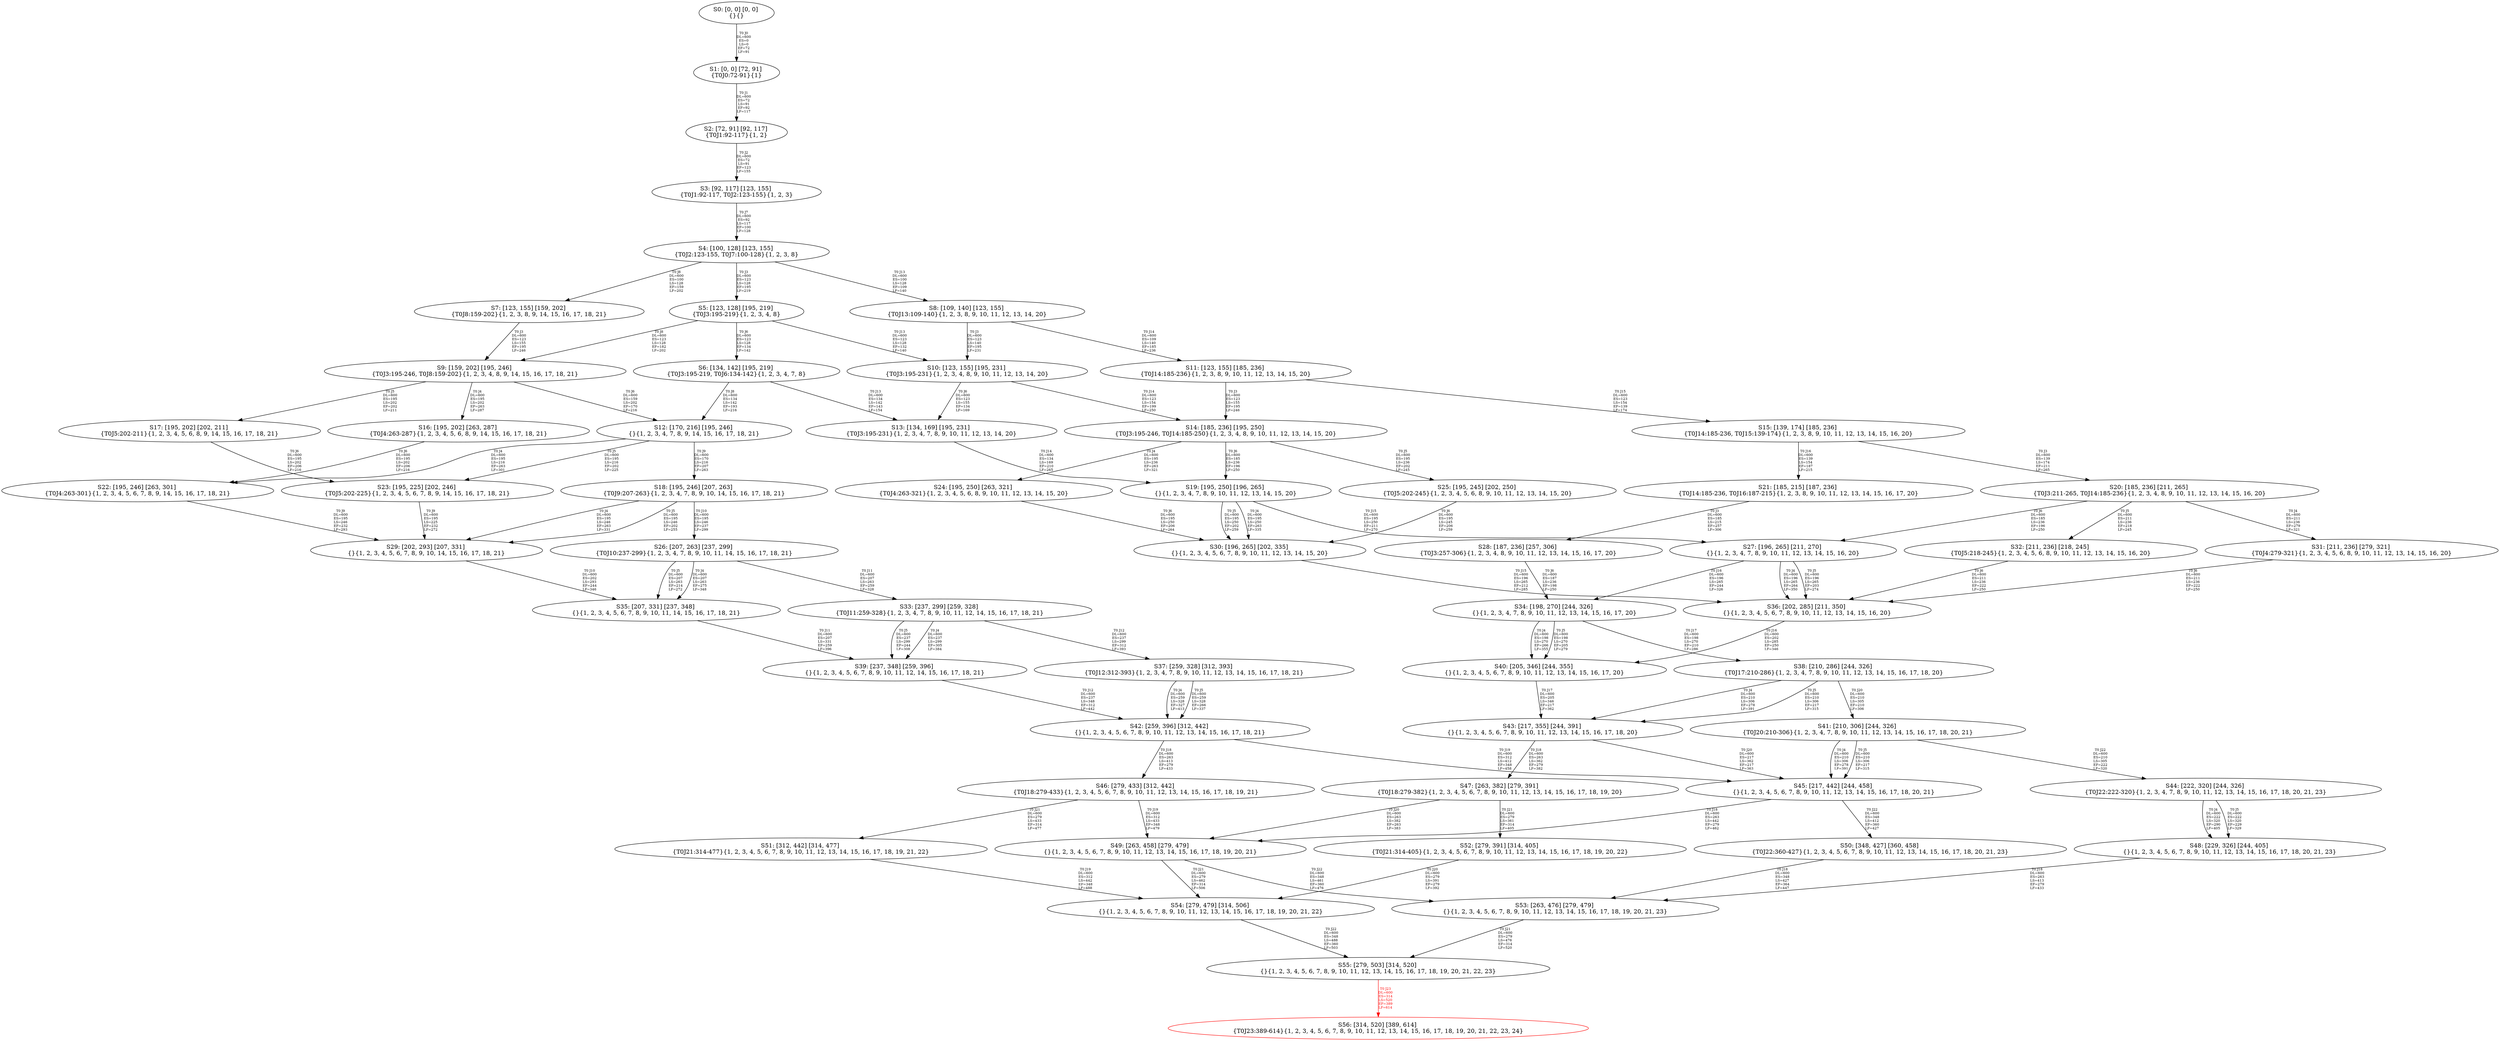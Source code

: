 digraph {
	S0[label="S0: [0, 0] [0, 0] \n{}{}"];
	S1[label="S1: [0, 0] [72, 91] \n{T0J0:72-91}{1}"];
	S2[label="S2: [72, 91] [92, 117] \n{T0J1:92-117}{1, 2}"];
	S3[label="S3: [92, 117] [123, 155] \n{T0J1:92-117, T0J2:123-155}{1, 2, 3}"];
	S4[label="S4: [100, 128] [123, 155] \n{T0J2:123-155, T0J7:100-128}{1, 2, 3, 8}"];
	S5[label="S5: [123, 128] [195, 219] \n{T0J3:195-219}{1, 2, 3, 4, 8}"];
	S6[label="S6: [134, 142] [195, 219] \n{T0J3:195-219, T0J6:134-142}{1, 2, 3, 4, 7, 8}"];
	S7[label="S7: [123, 155] [159, 202] \n{T0J8:159-202}{1, 2, 3, 8, 9, 14, 15, 16, 17, 18, 21}"];
	S8[label="S8: [109, 140] [123, 155] \n{T0J13:109-140}{1, 2, 3, 8, 9, 10, 11, 12, 13, 14, 20}"];
	S9[label="S9: [159, 202] [195, 246] \n{T0J3:195-246, T0J8:159-202}{1, 2, 3, 4, 8, 9, 14, 15, 16, 17, 18, 21}"];
	S10[label="S10: [123, 155] [195, 231] \n{T0J3:195-231}{1, 2, 3, 4, 8, 9, 10, 11, 12, 13, 14, 20}"];
	S11[label="S11: [123, 155] [185, 236] \n{T0J14:185-236}{1, 2, 3, 8, 9, 10, 11, 12, 13, 14, 15, 20}"];
	S12[label="S12: [170, 216] [195, 246] \n{}{1, 2, 3, 4, 7, 8, 9, 14, 15, 16, 17, 18, 21}"];
	S13[label="S13: [134, 169] [195, 231] \n{T0J3:195-231}{1, 2, 3, 4, 7, 8, 9, 10, 11, 12, 13, 14, 20}"];
	S14[label="S14: [185, 236] [195, 250] \n{T0J3:195-246, T0J14:185-250}{1, 2, 3, 4, 8, 9, 10, 11, 12, 13, 14, 15, 20}"];
	S15[label="S15: [139, 174] [185, 236] \n{T0J14:185-236, T0J15:139-174}{1, 2, 3, 8, 9, 10, 11, 12, 13, 14, 15, 16, 20}"];
	S16[label="S16: [195, 202] [263, 287] \n{T0J4:263-287}{1, 2, 3, 4, 5, 6, 8, 9, 14, 15, 16, 17, 18, 21}"];
	S17[label="S17: [195, 202] [202, 211] \n{T0J5:202-211}{1, 2, 3, 4, 5, 6, 8, 9, 14, 15, 16, 17, 18, 21}"];
	S18[label="S18: [195, 246] [207, 263] \n{T0J9:207-263}{1, 2, 3, 4, 7, 8, 9, 10, 14, 15, 16, 17, 18, 21}"];
	S19[label="S19: [195, 250] [196, 265] \n{}{1, 2, 3, 4, 7, 8, 9, 10, 11, 12, 13, 14, 15, 20}"];
	S20[label="S20: [185, 236] [211, 265] \n{T0J3:211-265, T0J14:185-236}{1, 2, 3, 4, 8, 9, 10, 11, 12, 13, 14, 15, 16, 20}"];
	S21[label="S21: [185, 215] [187, 236] \n{T0J14:185-236, T0J16:187-215}{1, 2, 3, 8, 9, 10, 11, 12, 13, 14, 15, 16, 17, 20}"];
	S22[label="S22: [195, 246] [263, 301] \n{T0J4:263-301}{1, 2, 3, 4, 5, 6, 7, 8, 9, 14, 15, 16, 17, 18, 21}"];
	S23[label="S23: [195, 225] [202, 246] \n{T0J5:202-225}{1, 2, 3, 4, 5, 6, 7, 8, 9, 14, 15, 16, 17, 18, 21}"];
	S24[label="S24: [195, 250] [263, 321] \n{T0J4:263-321}{1, 2, 3, 4, 5, 6, 8, 9, 10, 11, 12, 13, 14, 15, 20}"];
	S25[label="S25: [195, 245] [202, 250] \n{T0J5:202-245}{1, 2, 3, 4, 5, 6, 8, 9, 10, 11, 12, 13, 14, 15, 20}"];
	S26[label="S26: [207, 263] [237, 299] \n{T0J10:237-299}{1, 2, 3, 4, 7, 8, 9, 10, 11, 14, 15, 16, 17, 18, 21}"];
	S27[label="S27: [196, 265] [211, 270] \n{}{1, 2, 3, 4, 7, 8, 9, 10, 11, 12, 13, 14, 15, 16, 20}"];
	S28[label="S28: [187, 236] [257, 306] \n{T0J3:257-306}{1, 2, 3, 4, 8, 9, 10, 11, 12, 13, 14, 15, 16, 17, 20}"];
	S29[label="S29: [202, 293] [207, 331] \n{}{1, 2, 3, 4, 5, 6, 7, 8, 9, 10, 14, 15, 16, 17, 18, 21}"];
	S30[label="S30: [196, 265] [202, 335] \n{}{1, 2, 3, 4, 5, 6, 7, 8, 9, 10, 11, 12, 13, 14, 15, 20}"];
	S31[label="S31: [211, 236] [279, 321] \n{T0J4:279-321}{1, 2, 3, 4, 5, 6, 8, 9, 10, 11, 12, 13, 14, 15, 16, 20}"];
	S32[label="S32: [211, 236] [218, 245] \n{T0J5:218-245}{1, 2, 3, 4, 5, 6, 8, 9, 10, 11, 12, 13, 14, 15, 16, 20}"];
	S33[label="S33: [237, 299] [259, 328] \n{T0J11:259-328}{1, 2, 3, 4, 7, 8, 9, 10, 11, 12, 14, 15, 16, 17, 18, 21}"];
	S34[label="S34: [198, 270] [244, 326] \n{}{1, 2, 3, 4, 7, 8, 9, 10, 11, 12, 13, 14, 15, 16, 17, 20}"];
	S35[label="S35: [207, 331] [237, 348] \n{}{1, 2, 3, 4, 5, 6, 7, 8, 9, 10, 11, 14, 15, 16, 17, 18, 21}"];
	S36[label="S36: [202, 285] [211, 350] \n{}{1, 2, 3, 4, 5, 6, 7, 8, 9, 10, 11, 12, 13, 14, 15, 16, 20}"];
	S37[label="S37: [259, 328] [312, 393] \n{T0J12:312-393}{1, 2, 3, 4, 7, 8, 9, 10, 11, 12, 13, 14, 15, 16, 17, 18, 21}"];
	S38[label="S38: [210, 286] [244, 326] \n{T0J17:210-286}{1, 2, 3, 4, 7, 8, 9, 10, 11, 12, 13, 14, 15, 16, 17, 18, 20}"];
	S39[label="S39: [237, 348] [259, 396] \n{}{1, 2, 3, 4, 5, 6, 7, 8, 9, 10, 11, 12, 14, 15, 16, 17, 18, 21}"];
	S40[label="S40: [205, 346] [244, 355] \n{}{1, 2, 3, 4, 5, 6, 7, 8, 9, 10, 11, 12, 13, 14, 15, 16, 17, 20}"];
	S41[label="S41: [210, 306] [244, 326] \n{T0J20:210-306}{1, 2, 3, 4, 7, 8, 9, 10, 11, 12, 13, 14, 15, 16, 17, 18, 20, 21}"];
	S42[label="S42: [259, 396] [312, 442] \n{}{1, 2, 3, 4, 5, 6, 7, 8, 9, 10, 11, 12, 13, 14, 15, 16, 17, 18, 21}"];
	S43[label="S43: [217, 355] [244, 391] \n{}{1, 2, 3, 4, 5, 6, 7, 8, 9, 10, 11, 12, 13, 14, 15, 16, 17, 18, 20}"];
	S44[label="S44: [222, 320] [244, 326] \n{T0J22:222-320}{1, 2, 3, 4, 7, 8, 9, 10, 11, 12, 13, 14, 15, 16, 17, 18, 20, 21, 23}"];
	S45[label="S45: [217, 442] [244, 458] \n{}{1, 2, 3, 4, 5, 6, 7, 8, 9, 10, 11, 12, 13, 14, 15, 16, 17, 18, 20, 21}"];
	S46[label="S46: [279, 433] [312, 442] \n{T0J18:279-433}{1, 2, 3, 4, 5, 6, 7, 8, 9, 10, 11, 12, 13, 14, 15, 16, 17, 18, 19, 21}"];
	S47[label="S47: [263, 382] [279, 391] \n{T0J18:279-382}{1, 2, 3, 4, 5, 6, 7, 8, 9, 10, 11, 12, 13, 14, 15, 16, 17, 18, 19, 20}"];
	S48[label="S48: [229, 326] [244, 405] \n{}{1, 2, 3, 4, 5, 6, 7, 8, 9, 10, 11, 12, 13, 14, 15, 16, 17, 18, 20, 21, 23}"];
	S49[label="S49: [263, 458] [279, 479] \n{}{1, 2, 3, 4, 5, 6, 7, 8, 9, 10, 11, 12, 13, 14, 15, 16, 17, 18, 19, 20, 21}"];
	S50[label="S50: [348, 427] [360, 458] \n{T0J22:360-427}{1, 2, 3, 4, 5, 6, 7, 8, 9, 10, 11, 12, 13, 14, 15, 16, 17, 18, 20, 21, 23}"];
	S51[label="S51: [312, 442] [314, 477] \n{T0J21:314-477}{1, 2, 3, 4, 5, 6, 7, 8, 9, 10, 11, 12, 13, 14, 15, 16, 17, 18, 19, 21, 22}"];
	S52[label="S52: [279, 391] [314, 405] \n{T0J21:314-405}{1, 2, 3, 4, 5, 6, 7, 8, 9, 10, 11, 12, 13, 14, 15, 16, 17, 18, 19, 20, 22}"];
	S53[label="S53: [263, 476] [279, 479] \n{}{1, 2, 3, 4, 5, 6, 7, 8, 9, 10, 11, 12, 13, 14, 15, 16, 17, 18, 19, 20, 21, 23}"];
	S54[label="S54: [279, 479] [314, 506] \n{}{1, 2, 3, 4, 5, 6, 7, 8, 9, 10, 11, 12, 13, 14, 15, 16, 17, 18, 19, 20, 21, 22}"];
	S55[label="S55: [279, 503] [314, 520] \n{}{1, 2, 3, 4, 5, 6, 7, 8, 9, 10, 11, 12, 13, 14, 15, 16, 17, 18, 19, 20, 21, 22, 23}"];
	S56[label="S56: [314, 520] [389, 614] \n{T0J23:389-614}{1, 2, 3, 4, 5, 6, 7, 8, 9, 10, 11, 12, 13, 14, 15, 16, 17, 18, 19, 20, 21, 22, 23, 24}"];
	S0 -> S1[label="T0 J0\nDL=600\nES=0\nLS=0\nEF=72\nLF=91",fontsize=8];
	S1 -> S2[label="T0 J1\nDL=600\nES=72\nLS=91\nEF=92\nLF=117",fontsize=8];
	S2 -> S3[label="T0 J2\nDL=600\nES=72\nLS=91\nEF=123\nLF=155",fontsize=8];
	S3 -> S4[label="T0 J7\nDL=600\nES=92\nLS=117\nEF=100\nLF=128",fontsize=8];
	S4 -> S5[label="T0 J3\nDL=600\nES=123\nLS=128\nEF=195\nLF=219",fontsize=8];
	S4 -> S7[label="T0 J8\nDL=600\nES=100\nLS=128\nEF=159\nLF=202",fontsize=8];
	S4 -> S8[label="T0 J13\nDL=600\nES=100\nLS=128\nEF=109\nLF=140",fontsize=8];
	S5 -> S6[label="T0 J6\nDL=600\nES=123\nLS=128\nEF=134\nLF=142",fontsize=8];
	S5 -> S9[label="T0 J8\nDL=600\nES=123\nLS=128\nEF=182\nLF=202",fontsize=8];
	S5 -> S10[label="T0 J13\nDL=600\nES=123\nLS=128\nEF=132\nLF=140",fontsize=8];
	S6 -> S12[label="T0 J8\nDL=600\nES=134\nLS=142\nEF=193\nLF=216",fontsize=8];
	S6 -> S13[label="T0 J13\nDL=600\nES=134\nLS=142\nEF=143\nLF=154",fontsize=8];
	S7 -> S9[label="T0 J3\nDL=600\nES=123\nLS=155\nEF=195\nLF=246",fontsize=8];
	S8 -> S10[label="T0 J3\nDL=600\nES=123\nLS=140\nEF=195\nLF=231",fontsize=8];
	S8 -> S11[label="T0 J14\nDL=600\nES=109\nLS=140\nEF=185\nLF=236",fontsize=8];
	S9 -> S16[label="T0 J4\nDL=600\nES=195\nLS=202\nEF=263\nLF=287",fontsize=8];
	S9 -> S17[label="T0 J5\nDL=600\nES=195\nLS=202\nEF=202\nLF=211",fontsize=8];
	S9 -> S12[label="T0 J6\nDL=600\nES=159\nLS=202\nEF=170\nLF=216",fontsize=8];
	S10 -> S13[label="T0 J6\nDL=600\nES=123\nLS=155\nEF=134\nLF=169",fontsize=8];
	S10 -> S14[label="T0 J14\nDL=600\nES=123\nLS=154\nEF=199\nLF=250",fontsize=8];
	S11 -> S14[label="T0 J3\nDL=600\nES=123\nLS=155\nEF=195\nLF=246",fontsize=8];
	S11 -> S15[label="T0 J15\nDL=600\nES=123\nLS=154\nEF=139\nLF=174",fontsize=8];
	S12 -> S22[label="T0 J4\nDL=600\nES=195\nLS=216\nEF=263\nLF=301",fontsize=8];
	S12 -> S23[label="T0 J5\nDL=600\nES=195\nLS=216\nEF=202\nLF=225",fontsize=8];
	S12 -> S18[label="T0 J9\nDL=600\nES=170\nLS=216\nEF=207\nLF=263",fontsize=8];
	S13 -> S19[label="T0 J14\nDL=600\nES=134\nLS=169\nEF=210\nLF=265",fontsize=8];
	S14 -> S24[label="T0 J4\nDL=600\nES=195\nLS=236\nEF=263\nLF=321",fontsize=8];
	S14 -> S25[label="T0 J5\nDL=600\nES=195\nLS=236\nEF=202\nLF=245",fontsize=8];
	S14 -> S19[label="T0 J6\nDL=600\nES=185\nLS=236\nEF=196\nLF=250",fontsize=8];
	S15 -> S20[label="T0 J3\nDL=600\nES=139\nLS=174\nEF=211\nLF=265",fontsize=8];
	S15 -> S21[label="T0 J16\nDL=600\nES=139\nLS=154\nEF=187\nLF=215",fontsize=8];
	S16 -> S22[label="T0 J6\nDL=600\nES=195\nLS=202\nEF=206\nLF=216",fontsize=8];
	S17 -> S23[label="T0 J6\nDL=600\nES=195\nLS=202\nEF=206\nLF=216",fontsize=8];
	S18 -> S29[label="T0 J4\nDL=600\nES=195\nLS=246\nEF=263\nLF=331",fontsize=8];
	S18 -> S29[label="T0 J5\nDL=600\nES=195\nLS=246\nEF=202\nLF=255",fontsize=8];
	S18 -> S26[label="T0 J10\nDL=600\nES=195\nLS=246\nEF=237\nLF=299",fontsize=8];
	S19 -> S30[label="T0 J4\nDL=600\nES=195\nLS=250\nEF=263\nLF=335",fontsize=8];
	S19 -> S30[label="T0 J5\nDL=600\nES=195\nLS=250\nEF=202\nLF=259",fontsize=8];
	S19 -> S27[label="T0 J15\nDL=600\nES=195\nLS=250\nEF=211\nLF=270",fontsize=8];
	S20 -> S31[label="T0 J4\nDL=600\nES=211\nLS=236\nEF=279\nLF=321",fontsize=8];
	S20 -> S32[label="T0 J5\nDL=600\nES=211\nLS=236\nEF=218\nLF=245",fontsize=8];
	S20 -> S27[label="T0 J6\nDL=600\nES=185\nLS=236\nEF=196\nLF=250",fontsize=8];
	S21 -> S28[label="T0 J3\nDL=600\nES=185\nLS=215\nEF=257\nLF=306",fontsize=8];
	S22 -> S29[label="T0 J9\nDL=600\nES=195\nLS=246\nEF=232\nLF=293",fontsize=8];
	S23 -> S29[label="T0 J9\nDL=600\nES=195\nLS=225\nEF=232\nLF=272",fontsize=8];
	S24 -> S30[label="T0 J6\nDL=600\nES=195\nLS=250\nEF=206\nLF=264",fontsize=8];
	S25 -> S30[label="T0 J6\nDL=600\nES=195\nLS=245\nEF=206\nLF=259",fontsize=8];
	S26 -> S35[label="T0 J4\nDL=600\nES=207\nLS=263\nEF=275\nLF=348",fontsize=8];
	S26 -> S35[label="T0 J5\nDL=600\nES=207\nLS=263\nEF=214\nLF=272",fontsize=8];
	S26 -> S33[label="T0 J11\nDL=600\nES=207\nLS=263\nEF=259\nLF=328",fontsize=8];
	S27 -> S36[label="T0 J4\nDL=600\nES=196\nLS=265\nEF=264\nLF=350",fontsize=8];
	S27 -> S36[label="T0 J5\nDL=600\nES=196\nLS=265\nEF=203\nLF=274",fontsize=8];
	S27 -> S34[label="T0 J16\nDL=600\nES=196\nLS=265\nEF=244\nLF=326",fontsize=8];
	S28 -> S34[label="T0 J6\nDL=600\nES=187\nLS=236\nEF=198\nLF=250",fontsize=8];
	S29 -> S35[label="T0 J10\nDL=600\nES=202\nLS=293\nEF=244\nLF=346",fontsize=8];
	S30 -> S36[label="T0 J15\nDL=600\nES=196\nLS=265\nEF=212\nLF=285",fontsize=8];
	S31 -> S36[label="T0 J6\nDL=600\nES=211\nLS=236\nEF=222\nLF=250",fontsize=8];
	S32 -> S36[label="T0 J6\nDL=600\nES=211\nLS=236\nEF=222\nLF=250",fontsize=8];
	S33 -> S39[label="T0 J4\nDL=600\nES=237\nLS=299\nEF=305\nLF=384",fontsize=8];
	S33 -> S39[label="T0 J5\nDL=600\nES=237\nLS=299\nEF=244\nLF=308",fontsize=8];
	S33 -> S37[label="T0 J12\nDL=600\nES=237\nLS=299\nEF=312\nLF=393",fontsize=8];
	S34 -> S40[label="T0 J4\nDL=600\nES=198\nLS=270\nEF=266\nLF=355",fontsize=8];
	S34 -> S40[label="T0 J5\nDL=600\nES=198\nLS=270\nEF=205\nLF=279",fontsize=8];
	S34 -> S38[label="T0 J17\nDL=600\nES=198\nLS=270\nEF=210\nLF=286",fontsize=8];
	S35 -> S39[label="T0 J11\nDL=600\nES=207\nLS=331\nEF=259\nLF=396",fontsize=8];
	S36 -> S40[label="T0 J16\nDL=600\nES=202\nLS=285\nEF=250\nLF=346",fontsize=8];
	S37 -> S42[label="T0 J4\nDL=600\nES=259\nLS=328\nEF=327\nLF=413",fontsize=8];
	S37 -> S42[label="T0 J5\nDL=600\nES=259\nLS=328\nEF=266\nLF=337",fontsize=8];
	S38 -> S43[label="T0 J4\nDL=600\nES=210\nLS=306\nEF=278\nLF=391",fontsize=8];
	S38 -> S43[label="T0 J5\nDL=600\nES=210\nLS=306\nEF=217\nLF=315",fontsize=8];
	S38 -> S41[label="T0 J20\nDL=600\nES=210\nLS=305\nEF=210\nLF=306",fontsize=8];
	S39 -> S42[label="T0 J12\nDL=600\nES=237\nLS=348\nEF=312\nLF=442",fontsize=8];
	S40 -> S43[label="T0 J17\nDL=600\nES=205\nLS=346\nEF=217\nLF=362",fontsize=8];
	S41 -> S45[label="T0 J4\nDL=600\nES=210\nLS=306\nEF=278\nLF=391",fontsize=8];
	S41 -> S45[label="T0 J5\nDL=600\nES=210\nLS=306\nEF=217\nLF=315",fontsize=8];
	S41 -> S44[label="T0 J22\nDL=600\nES=210\nLS=305\nEF=222\nLF=320",fontsize=8];
	S42 -> S46[label="T0 J18\nDL=600\nES=263\nLS=413\nEF=279\nLF=433",fontsize=8];
	S42 -> S45[label="T0 J19\nDL=600\nES=312\nLS=412\nEF=348\nLF=458",fontsize=8];
	S43 -> S47[label="T0 J18\nDL=600\nES=263\nLS=362\nEF=279\nLF=382",fontsize=8];
	S43 -> S45[label="T0 J20\nDL=600\nES=217\nLS=362\nEF=217\nLF=363",fontsize=8];
	S44 -> S48[label="T0 J4\nDL=600\nES=222\nLS=320\nEF=290\nLF=405",fontsize=8];
	S44 -> S48[label="T0 J5\nDL=600\nES=222\nLS=320\nEF=229\nLF=329",fontsize=8];
	S45 -> S49[label="T0 J18\nDL=600\nES=263\nLS=442\nEF=279\nLF=462",fontsize=8];
	S45 -> S50[label="T0 J22\nDL=600\nES=348\nLS=412\nEF=360\nLF=427",fontsize=8];
	S46 -> S49[label="T0 J19\nDL=600\nES=312\nLS=433\nEF=348\nLF=479",fontsize=8];
	S46 -> S51[label="T0 J21\nDL=600\nES=279\nLS=433\nEF=314\nLF=477",fontsize=8];
	S47 -> S49[label="T0 J20\nDL=600\nES=263\nLS=382\nEF=263\nLF=383",fontsize=8];
	S47 -> S52[label="T0 J21\nDL=600\nES=279\nLS=361\nEF=314\nLF=405",fontsize=8];
	S48 -> S53[label="T0 J18\nDL=600\nES=263\nLS=413\nEF=279\nLF=433",fontsize=8];
	S49 -> S54[label="T0 J21\nDL=600\nES=279\nLS=462\nEF=314\nLF=506",fontsize=8];
	S49 -> S53[label="T0 J22\nDL=600\nES=348\nLS=461\nEF=360\nLF=476",fontsize=8];
	S50 -> S53[label="T0 J18\nDL=600\nES=348\nLS=427\nEF=364\nLF=447",fontsize=8];
	S51 -> S54[label="T0 J19\nDL=600\nES=312\nLS=442\nEF=348\nLF=488",fontsize=8];
	S52 -> S54[label="T0 J20\nDL=600\nES=279\nLS=391\nEF=279\nLF=392",fontsize=8];
	S53 -> S55[label="T0 J21\nDL=600\nES=279\nLS=476\nEF=314\nLF=520",fontsize=8];
	S54 -> S55[label="T0 J22\nDL=600\nES=348\nLS=488\nEF=360\nLF=503",fontsize=8];
	S55 -> S56[label="T0 J23\nDL=600\nES=314\nLS=520\nEF=389\nLF=614",color=Red,fontcolor=Red,fontsize=8];
S56[color=Red];
}
